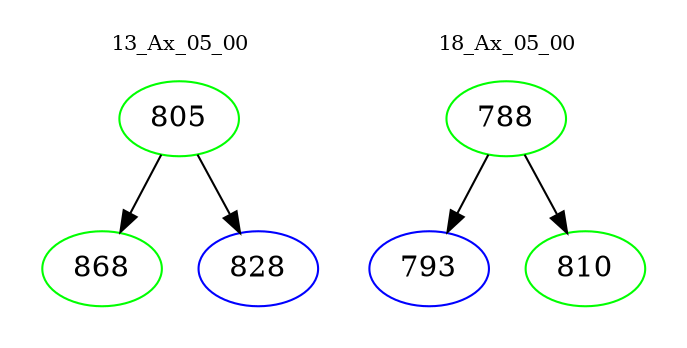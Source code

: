 digraph{
subgraph cluster_0 {
color = white
label = "13_Ax_05_00";
fontsize=10;
T0_805 [label="805", color="green"]
T0_805 -> T0_868 [color="black"]
T0_868 [label="868", color="green"]
T0_805 -> T0_828 [color="black"]
T0_828 [label="828", color="blue"]
}
subgraph cluster_1 {
color = white
label = "18_Ax_05_00";
fontsize=10;
T1_788 [label="788", color="green"]
T1_788 -> T1_793 [color="black"]
T1_793 [label="793", color="blue"]
T1_788 -> T1_810 [color="black"]
T1_810 [label="810", color="green"]
}
}
